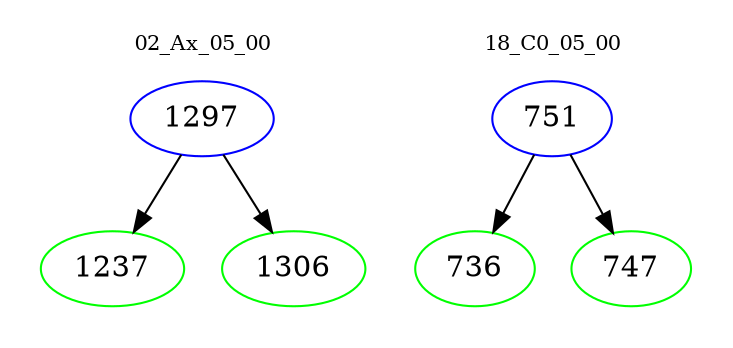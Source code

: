 digraph{
subgraph cluster_0 {
color = white
label = "02_Ax_05_00";
fontsize=10;
T0_1297 [label="1297", color="blue"]
T0_1297 -> T0_1237 [color="black"]
T0_1237 [label="1237", color="green"]
T0_1297 -> T0_1306 [color="black"]
T0_1306 [label="1306", color="green"]
}
subgraph cluster_1 {
color = white
label = "18_C0_05_00";
fontsize=10;
T1_751 [label="751", color="blue"]
T1_751 -> T1_736 [color="black"]
T1_736 [label="736", color="green"]
T1_751 -> T1_747 [color="black"]
T1_747 [label="747", color="green"]
}
}
